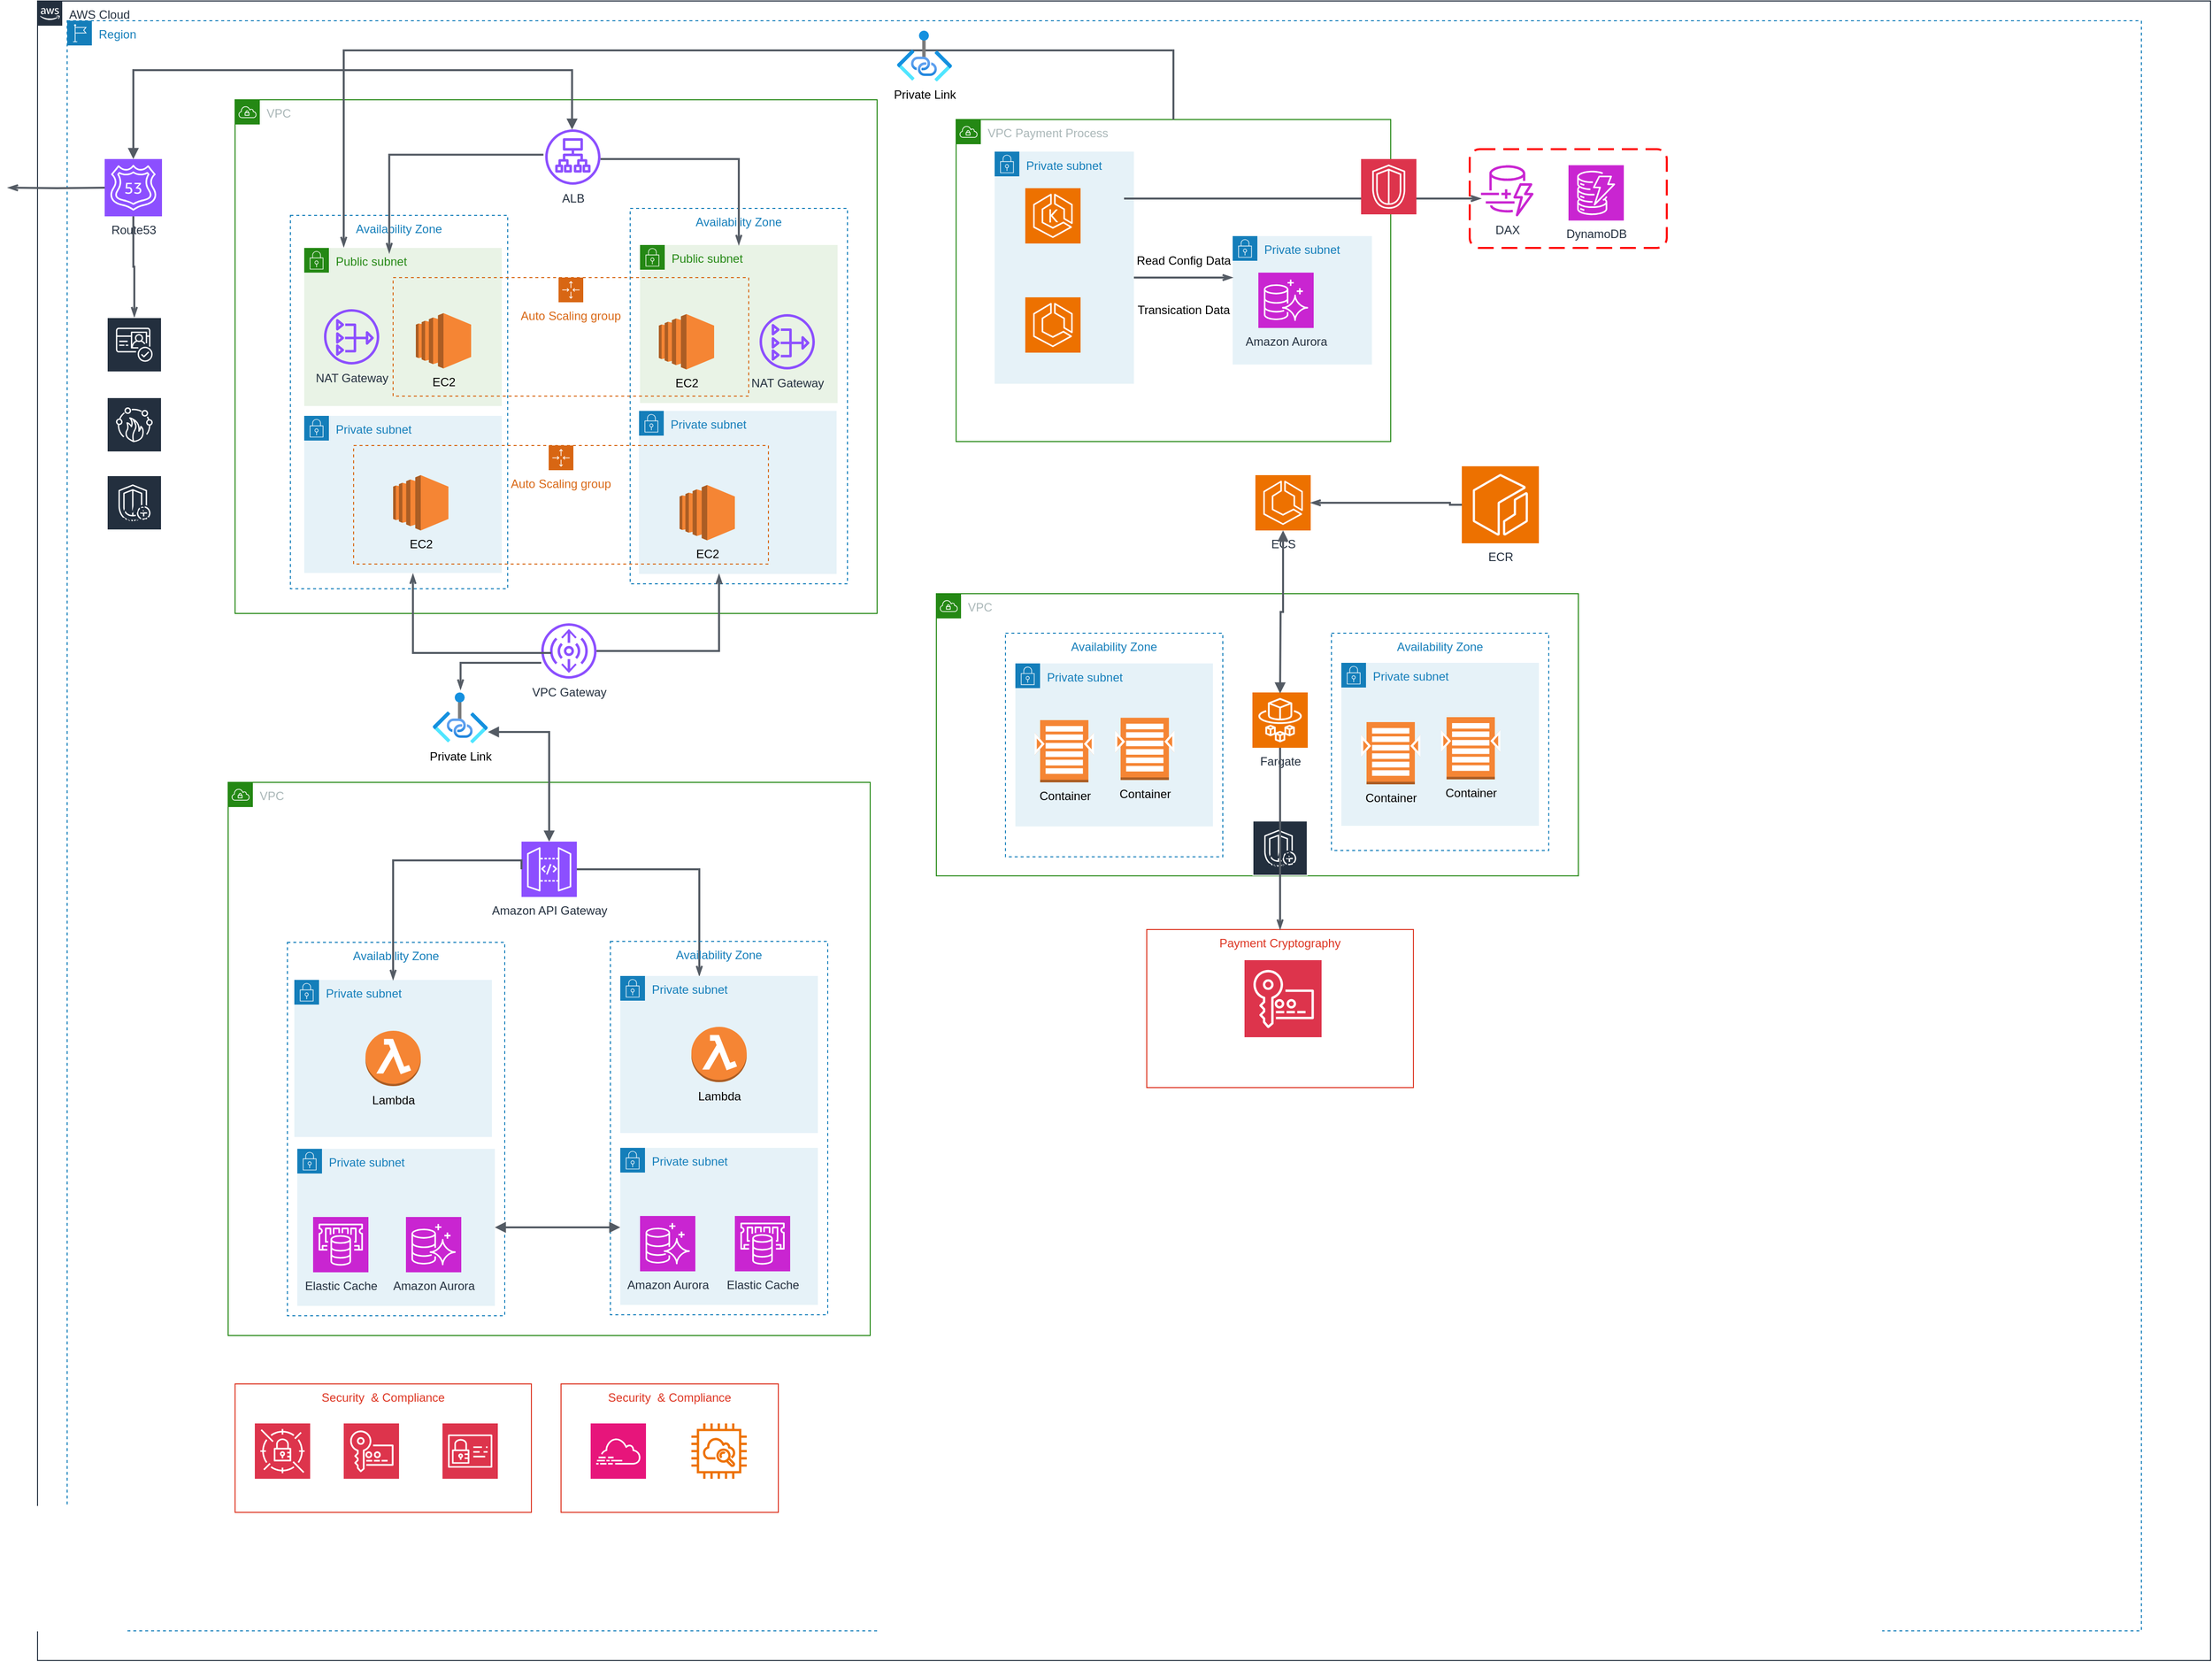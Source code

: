 <mxfile version="22.0.0" type="github">
  <diagram name="Page-1" id="GAhWBHkRMR_FWIA39p13">
    <mxGraphModel dx="2035" dy="1022" grid="1" gridSize="10" guides="1" tooltips="1" connect="1" arrows="1" fold="1" page="1" pageScale="1" pageWidth="827" pageHeight="1169" math="0" shadow="0">
      <root>
        <mxCell id="0" />
        <mxCell id="1" parent="0" />
        <mxCell id="1mSQy6n3hkQPdd9i9arQ-1" value="AWS Cloud" style="points=[[0,0],[0.25,0],[0.5,0],[0.75,0],[1,0],[1,0.25],[1,0.5],[1,0.75],[1,1],[0.75,1],[0.5,1],[0.25,1],[0,1],[0,0.75],[0,0.5],[0,0.25]];outlineConnect=0;gradientColor=none;html=1;whiteSpace=wrap;fontSize=12;fontStyle=0;container=1;pointerEvents=0;collapsible=0;recursiveResize=0;shape=mxgraph.aws4.group;grIcon=mxgraph.aws4.group_aws_cloud_alt;strokeColor=#232F3E;fillColor=none;verticalAlign=top;align=left;spacingLeft=30;fontColor=#232F3E;dashed=0;" vertex="1" parent="1">
          <mxGeometry x="40" width="2200" height="1680" as="geometry" />
        </mxCell>
        <mxCell id="1mSQy6n3hkQPdd9i9arQ-2" value="Region" style="points=[[0,0],[0.25,0],[0.5,0],[0.75,0],[1,0],[1,0.25],[1,0.5],[1,0.75],[1,1],[0.75,1],[0.5,1],[0.25,1],[0,1],[0,0.75],[0,0.5],[0,0.25]];outlineConnect=0;gradientColor=none;html=1;whiteSpace=wrap;fontSize=12;fontStyle=0;container=1;pointerEvents=0;collapsible=0;recursiveResize=0;shape=mxgraph.aws4.group;grIcon=mxgraph.aws4.group_region;strokeColor=#147EBA;fillColor=none;verticalAlign=top;align=left;spacingLeft=30;fontColor=#147EBA;dashed=1;" vertex="1" parent="1">
          <mxGeometry x="70" y="20" width="2100" height="1630" as="geometry" />
        </mxCell>
        <mxCell id="1mSQy6n3hkQPdd9i9arQ-47" value="Security&amp;nbsp; &amp;amp; Compliance" style="fillColor=none;strokeColor=#DD3522;verticalAlign=top;fontStyle=0;fontColor=#DD3522;whiteSpace=wrap;html=1;" vertex="1" parent="1mSQy6n3hkQPdd9i9arQ-2">
          <mxGeometry x="170" y="1380" width="300" height="130" as="geometry" />
        </mxCell>
        <mxCell id="1mSQy6n3hkQPdd9i9arQ-58" value="AWS Shield" style="sketch=0;outlineConnect=0;fontColor=#232F3E;gradientColor=none;strokeColor=#ffffff;fillColor=#232F3E;dashed=0;verticalLabelPosition=middle;verticalAlign=bottom;align=center;html=1;whiteSpace=wrap;fontSize=10;fontStyle=1;spacing=3;shape=mxgraph.aws4.productIcon;prIcon=mxgraph.aws4.shield;" vertex="1" parent="1mSQy6n3hkQPdd9i9arQ-2">
          <mxGeometry x="40" y="460" width="56" height="56" as="geometry" />
        </mxCell>
        <mxCell id="1mSQy6n3hkQPdd9i9arQ-59" value="" style="sketch=0;outlineConnect=0;fontColor=#232F3E;gradientColor=none;strokeColor=#ffffff;fillColor=#232F3E;dashed=0;verticalLabelPosition=middle;verticalAlign=bottom;align=center;html=1;whiteSpace=wrap;fontSize=10;fontStyle=1;spacing=3;shape=mxgraph.aws4.productIcon;prIcon=mxgraph.aws4.firewall_manager;" vertex="1" parent="1mSQy6n3hkQPdd9i9arQ-2">
          <mxGeometry x="40" y="381" width="56" height="56" as="geometry" />
        </mxCell>
        <mxCell id="1mSQy6n3hkQPdd9i9arQ-60" value="" style="sketch=0;outlineConnect=0;fontColor=#232F3E;gradientColor=none;strokeColor=#ffffff;fillColor=#232F3E;dashed=0;verticalLabelPosition=middle;verticalAlign=bottom;align=center;html=1;whiteSpace=wrap;fontSize=10;fontStyle=1;spacing=3;shape=mxgraph.aws4.productIcon;prIcon=mxgraph.aws4.cognito;" vertex="1" parent="1mSQy6n3hkQPdd9i9arQ-2">
          <mxGeometry x="40" y="300" width="56" height="50" as="geometry" />
        </mxCell>
        <mxCell id="1mSQy6n3hkQPdd9i9arQ-62" value="Route53&lt;br&gt;" style="sketch=0;points=[[0,0,0],[0.25,0,0],[0.5,0,0],[0.75,0,0],[1,0,0],[0,1,0],[0.25,1,0],[0.5,1,0],[0.75,1,0],[1,1,0],[0,0.25,0],[0,0.5,0],[0,0.75,0],[1,0.25,0],[1,0.5,0],[1,0.75,0]];outlineConnect=0;fontColor=#232F3E;fillColor=#8C4FFF;strokeColor=#ffffff;dashed=0;verticalLabelPosition=bottom;verticalAlign=top;align=center;html=1;fontSize=12;fontStyle=0;aspect=fixed;shape=mxgraph.aws4.resourceIcon;resIcon=mxgraph.aws4.route_53;" vertex="1" parent="1mSQy6n3hkQPdd9i9arQ-2">
          <mxGeometry x="38" y="140" width="58" height="58" as="geometry" />
        </mxCell>
        <mxCell id="1mSQy6n3hkQPdd9i9arQ-64" value="" style="edgeStyle=orthogonalEdgeStyle;html=1;endArrow=none;elbow=vertical;startArrow=openThin;startFill=0;strokeColor=#545B64;rounded=0;strokeWidth=2;" edge="1" parent="1mSQy6n3hkQPdd9i9arQ-2" source="1mSQy6n3hkQPdd9i9arQ-60" target="1mSQy6n3hkQPdd9i9arQ-62">
          <mxGeometry width="100" relative="1" as="geometry">
            <mxPoint x="17" y="250" as="sourcePoint" />
            <mxPoint x="117" y="250" as="targetPoint" />
          </mxGeometry>
        </mxCell>
        <mxCell id="1mSQy6n3hkQPdd9i9arQ-66" value="VPC Gateway" style="sketch=0;outlineConnect=0;fontColor=#232F3E;gradientColor=none;fillColor=#8C4FFF;strokeColor=none;dashed=0;verticalLabelPosition=bottom;verticalAlign=top;align=center;html=1;fontSize=12;fontStyle=0;aspect=fixed;pointerEvents=1;shape=mxgraph.aws4.vpc_carrier_gateway;" vertex="1" parent="1mSQy6n3hkQPdd9i9arQ-2">
          <mxGeometry x="480" y="610" width="56" height="56" as="geometry" />
        </mxCell>
        <mxCell id="1mSQy6n3hkQPdd9i9arQ-29" value="VPC" style="points=[[0,0],[0.25,0],[0.5,0],[0.75,0],[1,0],[1,0.25],[1,0.5],[1,0.75],[1,1],[0.75,1],[0.5,1],[0.25,1],[0,1],[0,0.75],[0,0.5],[0,0.25]];outlineConnect=0;gradientColor=none;html=1;whiteSpace=wrap;fontSize=12;fontStyle=0;container=1;pointerEvents=0;collapsible=0;recursiveResize=0;shape=mxgraph.aws4.group;grIcon=mxgraph.aws4.group_vpc;strokeColor=#248814;fillColor=none;verticalAlign=top;align=left;spacingLeft=30;fontColor=#AAB7B8;dashed=0;" vertex="1" parent="1mSQy6n3hkQPdd9i9arQ-2">
          <mxGeometry x="163" y="771" width="650" height="560" as="geometry" />
        </mxCell>
        <mxCell id="1mSQy6n3hkQPdd9i9arQ-30" value="Availability Zone" style="fillColor=none;strokeColor=#147EBA;dashed=1;verticalAlign=top;fontStyle=0;fontColor=#147EBA;whiteSpace=wrap;html=1;" vertex="1" parent="1mSQy6n3hkQPdd9i9arQ-29">
          <mxGeometry x="60" y="162" width="220" height="378" as="geometry" />
        </mxCell>
        <mxCell id="1mSQy6n3hkQPdd9i9arQ-33" value="Private subnet" style="points=[[0,0],[0.25,0],[0.5,0],[0.75,0],[1,0],[1,0.25],[1,0.5],[1,0.75],[1,1],[0.75,1],[0.5,1],[0.25,1],[0,1],[0,0.75],[0,0.5],[0,0.25]];outlineConnect=0;gradientColor=none;html=1;whiteSpace=wrap;fontSize=12;fontStyle=0;container=1;pointerEvents=0;collapsible=0;recursiveResize=0;shape=mxgraph.aws4.group;grIcon=mxgraph.aws4.group_security_group;grStroke=0;strokeColor=#147EBA;fillColor=#E6F2F8;verticalAlign=top;align=left;spacingLeft=30;fontColor=#147EBA;dashed=0;" vertex="1" parent="1mSQy6n3hkQPdd9i9arQ-29">
          <mxGeometry x="70" y="371" width="200" height="159" as="geometry" />
        </mxCell>
        <mxCell id="1mSQy6n3hkQPdd9i9arQ-45" value="Amazon Aurora" style="sketch=0;points=[[0,0,0],[0.25,0,0],[0.5,0,0],[0.75,0,0],[1,0,0],[0,1,0],[0.25,1,0],[0.5,1,0],[0.75,1,0],[1,1,0],[0,0.25,0],[0,0.5,0],[0,0.75,0],[1,0.25,0],[1,0.5,0],[1,0.75,0]];outlineConnect=0;fontColor=#232F3E;fillColor=#C925D1;strokeColor=#ffffff;dashed=0;verticalLabelPosition=bottom;verticalAlign=top;align=center;html=1;fontSize=12;fontStyle=0;aspect=fixed;shape=mxgraph.aws4.resourceIcon;resIcon=mxgraph.aws4.aurora;" vertex="1" parent="1mSQy6n3hkQPdd9i9arQ-33">
          <mxGeometry x="110" y="69" width="56" height="56" as="geometry" />
        </mxCell>
        <mxCell id="1mSQy6n3hkQPdd9i9arQ-43" value="Elastic Cache" style="sketch=0;points=[[0,0,0],[0.25,0,0],[0.5,0,0],[0.75,0,0],[1,0,0],[0,1,0],[0.25,1,0],[0.5,1,0],[0.75,1,0],[1,1,0],[0,0.25,0],[0,0.5,0],[0,0.75,0],[1,0.25,0],[1,0.5,0],[1,0.75,0]];outlineConnect=0;fontColor=#232F3E;fillColor=#C925D1;strokeColor=#ffffff;dashed=0;verticalLabelPosition=bottom;verticalAlign=top;align=center;html=1;fontSize=12;fontStyle=0;aspect=fixed;shape=mxgraph.aws4.resourceIcon;resIcon=mxgraph.aws4.elasticache;" vertex="1" parent="1mSQy6n3hkQPdd9i9arQ-33">
          <mxGeometry x="16" y="69" width="56" height="56" as="geometry" />
        </mxCell>
        <mxCell id="1mSQy6n3hkQPdd9i9arQ-40" value="Amazon API Gateway" style="sketch=0;points=[[0,0,0],[0.25,0,0],[0.5,0,0],[0.75,0,0],[1,0,0],[0,1,0],[0.25,1,0],[0.5,1,0],[0.75,1,0],[1,1,0],[0,0.25,0],[0,0.5,0],[0,0.75,0],[1,0.25,0],[1,0.5,0],[1,0.75,0]];outlineConnect=0;fontColor=#232F3E;fillColor=#8C4FFF;strokeColor=#ffffff;dashed=0;verticalLabelPosition=bottom;verticalAlign=top;align=center;html=1;fontSize=12;fontStyle=0;aspect=fixed;shape=mxgraph.aws4.resourceIcon;resIcon=mxgraph.aws4.api_gateway;" vertex="1" parent="1mSQy6n3hkQPdd9i9arQ-29">
          <mxGeometry x="297" y="60" width="56" height="56" as="geometry" />
        </mxCell>
        <mxCell id="1mSQy6n3hkQPdd9i9arQ-73" value="" style="edgeStyle=orthogonalEdgeStyle;html=1;endArrow=none;elbow=vertical;startArrow=openThin;startFill=0;strokeColor=#545B64;rounded=0;strokeWidth=2;" edge="1" parent="1mSQy6n3hkQPdd9i9arQ-29" source="1mSQy6n3hkQPdd9i9arQ-39">
          <mxGeometry width="100" relative="1" as="geometry">
            <mxPoint x="477" y="10" as="sourcePoint" />
            <mxPoint x="353" y="88" as="targetPoint" />
            <Array as="points">
              <mxPoint x="477" y="88" />
            </Array>
          </mxGeometry>
        </mxCell>
        <mxCell id="1mSQy6n3hkQPdd9i9arQ-70" value="Private Link" style="image;aspect=fixed;html=1;points=[];align=center;fontSize=12;image=img/lib/azure2/networking/Private_Link.svg;" vertex="1" parent="1mSQy6n3hkQPdd9i9arQ-2">
          <mxGeometry x="370" y="680" width="56" height="51.33" as="geometry" />
        </mxCell>
        <mxCell id="1mSQy6n3hkQPdd9i9arQ-72" value="" style="edgeStyle=orthogonalEdgeStyle;html=1;endArrow=block;elbow=vertical;startArrow=block;startFill=1;endFill=1;strokeColor=#545B64;rounded=0;strokeWidth=2;entryX=0.5;entryY=0;entryDx=0;entryDy=0;entryPerimeter=0;" edge="1" parent="1mSQy6n3hkQPdd9i9arQ-2" source="1mSQy6n3hkQPdd9i9arQ-70" target="1mSQy6n3hkQPdd9i9arQ-40">
          <mxGeometry width="100" relative="1" as="geometry">
            <mxPoint x="470" y="800" as="sourcePoint" />
            <mxPoint x="570" y="800" as="targetPoint" />
            <Array as="points">
              <mxPoint x="488" y="720" />
            </Array>
          </mxGeometry>
        </mxCell>
        <mxCell id="1mSQy6n3hkQPdd9i9arQ-77" value="VPC Payment Process" style="points=[[0,0],[0.25,0],[0.5,0],[0.75,0],[1,0],[1,0.25],[1,0.5],[1,0.75],[1,1],[0.75,1],[0.5,1],[0.25,1],[0,1],[0,0.75],[0,0.5],[0,0.25]];outlineConnect=0;gradientColor=none;html=1;whiteSpace=wrap;fontSize=12;fontStyle=0;container=1;pointerEvents=0;collapsible=0;recursiveResize=0;shape=mxgraph.aws4.group;grIcon=mxgraph.aws4.group_vpc;strokeColor=#248814;fillColor=none;verticalAlign=top;align=left;spacingLeft=30;fontColor=#AAB7B8;dashed=0;" vertex="1" parent="1mSQy6n3hkQPdd9i9arQ-2">
          <mxGeometry x="900" y="100" width="440" height="326" as="geometry" />
        </mxCell>
        <mxCell id="1mSQy6n3hkQPdd9i9arQ-78" value="Private subnet" style="points=[[0,0],[0.25,0],[0.5,0],[0.75,0],[1,0],[1,0.25],[1,0.5],[1,0.75],[1,1],[0.75,1],[0.5,1],[0.25,1],[0,1],[0,0.75],[0,0.5],[0,0.25]];outlineConnect=0;gradientColor=none;html=1;whiteSpace=wrap;fontSize=12;fontStyle=0;container=1;pointerEvents=0;collapsible=0;recursiveResize=0;shape=mxgraph.aws4.group;grIcon=mxgraph.aws4.group_security_group;grStroke=0;strokeColor=#147EBA;fillColor=#E6F2F8;verticalAlign=top;align=left;spacingLeft=30;fontColor=#147EBA;dashed=0;" vertex="1" parent="1mSQy6n3hkQPdd9i9arQ-77">
          <mxGeometry x="39" y="32.5" width="141" height="235" as="geometry" />
        </mxCell>
        <mxCell id="1mSQy6n3hkQPdd9i9arQ-79" value="" style="sketch=0;points=[[0,0,0],[0.25,0,0],[0.5,0,0],[0.75,0,0],[1,0,0],[0,1,0],[0.25,1,0],[0.5,1,0],[0.75,1,0],[1,1,0],[0,0.25,0],[0,0.5,0],[0,0.75,0],[1,0.25,0],[1,0.5,0],[1,0.75,0]];outlineConnect=0;fontColor=#232F3E;fillColor=#ED7100;strokeColor=#ffffff;dashed=0;verticalLabelPosition=bottom;verticalAlign=top;align=center;html=1;fontSize=12;fontStyle=0;aspect=fixed;shape=mxgraph.aws4.resourceIcon;resIcon=mxgraph.aws4.eks;" vertex="1" parent="1mSQy6n3hkQPdd9i9arQ-78">
          <mxGeometry x="31" y="37" width="56" height="56" as="geometry" />
        </mxCell>
        <mxCell id="1mSQy6n3hkQPdd9i9arQ-80" value="" style="sketch=0;points=[[0,0,0],[0.25,0,0],[0.5,0,0],[0.75,0,0],[1,0,0],[0,1,0],[0.25,1,0],[0.5,1,0],[0.75,1,0],[1,1,0],[0,0.25,0],[0,0.5,0],[0,0.75,0],[1,0.25,0],[1,0.5,0],[1,0.75,0]];outlineConnect=0;fontColor=#232F3E;fillColor=#ED7100;strokeColor=#ffffff;dashed=0;verticalLabelPosition=bottom;verticalAlign=top;align=center;html=1;fontSize=12;fontStyle=0;aspect=fixed;shape=mxgraph.aws4.resourceIcon;resIcon=mxgraph.aws4.ecs;" vertex="1" parent="1mSQy6n3hkQPdd9i9arQ-78">
          <mxGeometry x="31" y="147.5" width="56" height="56" as="geometry" />
        </mxCell>
        <mxCell id="1mSQy6n3hkQPdd9i9arQ-81" value="Private subnet" style="points=[[0,0],[0.25,0],[0.5,0],[0.75,0],[1,0],[1,0.25],[1,0.5],[1,0.75],[1,1],[0.75,1],[0.5,1],[0.25,1],[0,1],[0,0.75],[0,0.5],[0,0.25]];outlineConnect=0;gradientColor=none;html=1;whiteSpace=wrap;fontSize=12;fontStyle=0;container=1;pointerEvents=0;collapsible=0;recursiveResize=0;shape=mxgraph.aws4.group;grIcon=mxgraph.aws4.group_security_group;grStroke=0;strokeColor=#147EBA;fillColor=#E6F2F8;verticalAlign=top;align=left;spacingLeft=30;fontColor=#147EBA;dashed=0;" vertex="1" parent="1mSQy6n3hkQPdd9i9arQ-77">
          <mxGeometry x="280" y="118" width="141" height="130" as="geometry" />
        </mxCell>
        <mxCell id="1mSQy6n3hkQPdd9i9arQ-84" value="Amazon Aurora" style="sketch=0;points=[[0,0,0],[0.25,0,0],[0.5,0,0],[0.75,0,0],[1,0,0],[0,1,0],[0.25,1,0],[0.5,1,0],[0.75,1,0],[1,1,0],[0,0.25,0],[0,0.5,0],[0,0.75,0],[1,0.25,0],[1,0.5,0],[1,0.75,0]];outlineConnect=0;fontColor=#232F3E;fillColor=#C925D1;strokeColor=#ffffff;dashed=0;verticalLabelPosition=bottom;verticalAlign=top;align=center;html=1;fontSize=12;fontStyle=0;aspect=fixed;shape=mxgraph.aws4.resourceIcon;resIcon=mxgraph.aws4.aurora;" vertex="1" parent="1mSQy6n3hkQPdd9i9arQ-81">
          <mxGeometry x="26" y="37" width="56" height="56" as="geometry" />
        </mxCell>
        <mxCell id="1mSQy6n3hkQPdd9i9arQ-93" value="Read Config Data" style="text;html=1;align=center;verticalAlign=middle;resizable=0;points=[];autosize=1;strokeColor=none;fillColor=none;" vertex="1" parent="1mSQy6n3hkQPdd9i9arQ-77">
          <mxGeometry x="170" y="128" width="120" height="30" as="geometry" />
        </mxCell>
        <mxCell id="1mSQy6n3hkQPdd9i9arQ-87" value="" style="rounded=1;arcSize=10;dashed=1;strokeColor=#ff0000;fillColor=none;gradientColor=none;dashPattern=8 4;strokeWidth=2;" vertex="1" parent="1mSQy6n3hkQPdd9i9arQ-2">
          <mxGeometry x="1420" y="130" width="199.5" height="100" as="geometry" />
        </mxCell>
        <mxCell id="1mSQy6n3hkQPdd9i9arQ-88" value="DynamoDB" style="sketch=0;points=[[0,0,0],[0.25,0,0],[0.5,0,0],[0.75,0,0],[1,0,0],[0,1,0],[0.25,1,0],[0.5,1,0],[0.75,1,0],[1,1,0],[0,0.25,0],[0,0.5,0],[0,0.75,0],[1,0.25,0],[1,0.5,0],[1,0.75,0]];outlineConnect=0;fontColor=#232F3E;fillColor=#C925D1;strokeColor=#ffffff;dashed=0;verticalLabelPosition=bottom;verticalAlign=top;align=center;html=1;fontSize=12;fontStyle=0;aspect=fixed;shape=mxgraph.aws4.resourceIcon;resIcon=mxgraph.aws4.dynamodb;" vertex="1" parent="1mSQy6n3hkQPdd9i9arQ-2">
          <mxGeometry x="1520" y="146.31" width="56" height="56" as="geometry" />
        </mxCell>
        <mxCell id="1mSQy6n3hkQPdd9i9arQ-89" value="DAX" style="sketch=0;outlineConnect=0;fontColor=#232F3E;gradientColor=none;fillColor=#C925D1;strokeColor=none;dashed=0;verticalLabelPosition=bottom;verticalAlign=top;align=center;html=1;fontSize=12;fontStyle=0;aspect=fixed;pointerEvents=1;shape=mxgraph.aws4.dynamodb_dax;" vertex="1" parent="1mSQy6n3hkQPdd9i9arQ-2">
          <mxGeometry x="1430" y="146.31" width="56" height="51.69" as="geometry" />
        </mxCell>
        <mxCell id="1mSQy6n3hkQPdd9i9arQ-91" value="" style="edgeStyle=orthogonalEdgeStyle;html=1;endArrow=none;elbow=vertical;startArrow=openThin;startFill=0;strokeColor=#545B64;rounded=0;strokeWidth=2;" edge="1" parent="1mSQy6n3hkQPdd9i9arQ-2" source="1mSQy6n3hkQPdd9i9arQ-89">
          <mxGeometry width="100" relative="1" as="geometry">
            <mxPoint x="1140" y="530" as="sourcePoint" />
            <mxPoint x="1070" y="180" as="targetPoint" />
            <Array as="points">
              <mxPoint x="1080" y="180" />
            </Array>
          </mxGeometry>
        </mxCell>
        <mxCell id="1mSQy6n3hkQPdd9i9arQ-86" value="" style="sketch=0;points=[[0,0,0],[0.25,0,0],[0.5,0,0],[0.75,0,0],[1,0,0],[0,1,0],[0.25,1,0],[0.5,1,0],[0.75,1,0],[1,1,0],[0,0.25,0],[0,0.5,0],[0,0.75,0],[1,0.25,0],[1,0.5,0],[1,0.75,0]];outlineConnect=0;fontColor=#232F3E;fillColor=#DD344C;strokeColor=#ffffff;dashed=0;verticalLabelPosition=bottom;verticalAlign=top;align=center;html=1;fontSize=12;fontStyle=0;aspect=fixed;shape=mxgraph.aws4.resourceIcon;resIcon=mxgraph.aws4.security_identity_and_compliance;" vertex="1" parent="1mSQy6n3hkQPdd9i9arQ-2">
          <mxGeometry x="1310" y="140" width="56" height="56" as="geometry" />
        </mxCell>
        <mxCell id="1mSQy6n3hkQPdd9i9arQ-96" value="Payment Cryptography" style="fillColor=none;strokeColor=#DD3522;verticalAlign=top;fontStyle=0;fontColor=#DD3522;whiteSpace=wrap;html=1;" vertex="1" parent="1mSQy6n3hkQPdd9i9arQ-2">
          <mxGeometry x="1093" y="920" width="270" height="160" as="geometry" />
        </mxCell>
        <mxCell id="1mSQy6n3hkQPdd9i9arQ-97" value="" style="sketch=0;points=[[0,0,0],[0.25,0,0],[0.5,0,0],[0.75,0,0],[1,0,0],[0,1,0],[0.25,1,0],[0.5,1,0],[0.75,1,0],[1,1,0],[0,0.25,0],[0,0.5,0],[0,0.75,0],[1,0.25,0],[1,0.5,0],[1,0.75,0]];outlineConnect=0;fontColor=#232F3E;fillColor=#DD344C;strokeColor=#ffffff;dashed=0;verticalLabelPosition=bottom;verticalAlign=top;align=center;html=1;fontSize=12;fontStyle=0;aspect=fixed;shape=mxgraph.aws4.resourceIcon;resIcon=mxgraph.aws4.key_management_service;" vertex="1" parent="1mSQy6n3hkQPdd9i9arQ-2">
          <mxGeometry x="1192" y="951" width="78" height="78" as="geometry" />
        </mxCell>
        <mxCell id="1mSQy6n3hkQPdd9i9arQ-100" value="VPC" style="points=[[0,0],[0.25,0],[0.5,0],[0.75,0],[1,0],[1,0.25],[1,0.5],[1,0.75],[1,1],[0.75,1],[0.5,1],[0.25,1],[0,1],[0,0.75],[0,0.5],[0,0.25]];outlineConnect=0;gradientColor=none;html=1;whiteSpace=wrap;fontSize=12;fontStyle=0;container=1;pointerEvents=0;collapsible=0;recursiveResize=0;shape=mxgraph.aws4.group;grIcon=mxgraph.aws4.group_vpc;strokeColor=#248814;fillColor=none;verticalAlign=top;align=left;spacingLeft=30;fontColor=#AAB7B8;dashed=0;" vertex="1" parent="1mSQy6n3hkQPdd9i9arQ-2">
          <mxGeometry x="880" y="580" width="650" height="285.66" as="geometry" />
        </mxCell>
        <mxCell id="1mSQy6n3hkQPdd9i9arQ-105" value="Availability Zone" style="fillColor=none;strokeColor=#147EBA;dashed=1;verticalAlign=top;fontStyle=0;fontColor=#147EBA;whiteSpace=wrap;html=1;" vertex="1" parent="1mSQy6n3hkQPdd9i9arQ-100">
          <mxGeometry x="400" y="40" width="220" height="220" as="geometry" />
        </mxCell>
        <mxCell id="1mSQy6n3hkQPdd9i9arQ-106" value="Private subnet" style="points=[[0,0],[0.25,0],[0.5,0],[0.75,0],[1,0],[1,0.25],[1,0.5],[1,0.75],[1,1],[0.75,1],[0.5,1],[0.25,1],[0,1],[0,0.75],[0,0.5],[0,0.25]];outlineConnect=0;gradientColor=none;html=1;whiteSpace=wrap;fontSize=12;fontStyle=0;container=1;pointerEvents=0;collapsible=0;recursiveResize=0;shape=mxgraph.aws4.group;grIcon=mxgraph.aws4.group_security_group;grStroke=0;strokeColor=#147EBA;fillColor=#E6F2F8;verticalAlign=top;align=left;spacingLeft=30;fontColor=#147EBA;dashed=0;" vertex="1" parent="1mSQy6n3hkQPdd9i9arQ-100">
          <mxGeometry x="410" y="70" width="200" height="165" as="geometry" />
        </mxCell>
        <mxCell id="1mSQy6n3hkQPdd9i9arQ-107" value="Container" style="outlineConnect=0;dashed=0;verticalLabelPosition=bottom;verticalAlign=top;align=center;html=1;shape=mxgraph.aws3.search_documents;fillColor=#F58534;gradientColor=none;" vertex="1" parent="1mSQy6n3hkQPdd9i9arQ-106">
          <mxGeometry x="101" y="55" width="60" height="63" as="geometry" />
        </mxCell>
        <mxCell id="1mSQy6n3hkQPdd9i9arQ-108" value="Container" style="outlineConnect=0;dashed=0;verticalLabelPosition=bottom;verticalAlign=top;align=center;html=1;shape=mxgraph.aws3.search_documents;fillColor=#F58534;gradientColor=none;" vertex="1" parent="1mSQy6n3hkQPdd9i9arQ-100">
          <mxGeometry x="430" y="130" width="60" height="63" as="geometry" />
        </mxCell>
        <mxCell id="1mSQy6n3hkQPdd9i9arQ-109" value="Fargate" style="sketch=0;points=[[0,0,0],[0.25,0,0],[0.5,0,0],[0.75,0,0],[1,0,0],[0,1,0],[0.25,1,0],[0.5,1,0],[0.75,1,0],[1,1,0],[0,0.25,0],[0,0.5,0],[0,0.75,0],[1,0.25,0],[1,0.5,0],[1,0.75,0]];outlineConnect=0;fontColor=#232F3E;fillColor=#ED7100;strokeColor=#ffffff;dashed=0;verticalLabelPosition=bottom;verticalAlign=top;align=center;html=1;fontSize=12;fontStyle=0;aspect=fixed;shape=mxgraph.aws4.resourceIcon;resIcon=mxgraph.aws4.fargate;" vertex="1" parent="1mSQy6n3hkQPdd9i9arQ-100">
          <mxGeometry x="320" y="100" width="56" height="56" as="geometry" />
        </mxCell>
        <mxCell id="1mSQy6n3hkQPdd9i9arQ-101" value="Availability Zone" style="fillColor=none;strokeColor=#147EBA;dashed=1;verticalAlign=top;fontStyle=0;fontColor=#147EBA;whiteSpace=wrap;html=1;" vertex="1" parent="1mSQy6n3hkQPdd9i9arQ-100">
          <mxGeometry x="70" y="40" width="220" height="226.34" as="geometry" />
        </mxCell>
        <mxCell id="1mSQy6n3hkQPdd9i9arQ-102" value="Private subnet" style="points=[[0,0],[0.25,0],[0.5,0],[0.75,0],[1,0],[1,0.25],[1,0.5],[1,0.75],[1,1],[0.75,1],[0.5,1],[0.25,1],[0,1],[0,0.75],[0,0.5],[0,0.25]];outlineConnect=0;gradientColor=none;html=1;whiteSpace=wrap;fontSize=12;fontStyle=0;container=1;pointerEvents=0;collapsible=0;recursiveResize=0;shape=mxgraph.aws4.group;grIcon=mxgraph.aws4.group_security_group;grStroke=0;strokeColor=#147EBA;fillColor=#E6F2F8;verticalAlign=top;align=left;spacingLeft=30;fontColor=#147EBA;dashed=0;" vertex="1" parent="1mSQy6n3hkQPdd9i9arQ-100">
          <mxGeometry x="80" y="70.67" width="200" height="165" as="geometry" />
        </mxCell>
        <mxCell id="1mSQy6n3hkQPdd9i9arQ-104" value="Container" style="outlineConnect=0;dashed=0;verticalLabelPosition=bottom;verticalAlign=top;align=center;html=1;shape=mxgraph.aws3.search_documents;fillColor=#F58534;gradientColor=none;" vertex="1" parent="1mSQy6n3hkQPdd9i9arQ-102">
          <mxGeometry x="101" y="55" width="60" height="63" as="geometry" />
        </mxCell>
        <mxCell id="1mSQy6n3hkQPdd9i9arQ-103" value="Container" style="outlineConnect=0;dashed=0;verticalLabelPosition=bottom;verticalAlign=top;align=center;html=1;shape=mxgraph.aws3.search_documents;fillColor=#F58534;gradientColor=none;" vertex="1" parent="1mSQy6n3hkQPdd9i9arQ-102">
          <mxGeometry x="19.5" y="57.33" width="60" height="63" as="geometry" />
        </mxCell>
        <mxCell id="1mSQy6n3hkQPdd9i9arQ-113" value="AWS Shield" style="sketch=0;outlineConnect=0;fontColor=#232F3E;gradientColor=none;strokeColor=#ffffff;fillColor=#232F3E;dashed=0;verticalLabelPosition=middle;verticalAlign=bottom;align=center;html=1;whiteSpace=wrap;fontSize=10;fontStyle=1;spacing=3;shape=mxgraph.aws4.productIcon;prIcon=mxgraph.aws4.shield;" vertex="1" parent="1mSQy6n3hkQPdd9i9arQ-100">
          <mxGeometry x="320" y="229.66" width="56" height="56" as="geometry" />
        </mxCell>
        <mxCell id="1mSQy6n3hkQPdd9i9arQ-111" value="" style="edgeStyle=orthogonalEdgeStyle;html=1;endArrow=none;elbow=vertical;startArrow=openThin;startFill=0;strokeColor=#545B64;rounded=0;strokeWidth=2;exitX=0.5;exitY=0;exitDx=0;exitDy=0;" edge="1" parent="1mSQy6n3hkQPdd9i9arQ-2" source="1mSQy6n3hkQPdd9i9arQ-96" target="1mSQy6n3hkQPdd9i9arQ-109">
          <mxGeometry width="100" relative="1" as="geometry">
            <mxPoint x="1232" y="990" as="sourcePoint" />
            <mxPoint x="1232" y="799.0" as="targetPoint" />
            <Array as="points">
              <mxPoint x="1228" y="910" />
            </Array>
          </mxGeometry>
        </mxCell>
        <mxCell id="1mSQy6n3hkQPdd9i9arQ-116" value="ECR" style="sketch=0;points=[[0,0,0],[0.25,0,0],[0.5,0,0],[0.75,0,0],[1,0,0],[0,1,0],[0.25,1,0],[0.5,1,0],[0.75,1,0],[1,1,0],[0,0.25,0],[0,0.5,0],[0,0.75,0],[1,0.25,0],[1,0.5,0],[1,0.75,0]];outlineConnect=0;fontColor=#232F3E;fillColor=#ED7100;strokeColor=#ffffff;dashed=0;verticalLabelPosition=bottom;verticalAlign=top;align=center;html=1;fontSize=12;fontStyle=0;aspect=fixed;shape=mxgraph.aws4.resourceIcon;resIcon=mxgraph.aws4.ecr;" vertex="1" parent="1mSQy6n3hkQPdd9i9arQ-2">
          <mxGeometry x="1412" y="451" width="78" height="78" as="geometry" />
        </mxCell>
        <mxCell id="1mSQy6n3hkQPdd9i9arQ-117" value="ECS" style="sketch=0;points=[[0,0,0],[0.25,0,0],[0.5,0,0],[0.75,0,0],[1,0,0],[0,1,0],[0.25,1,0],[0.5,1,0],[0.75,1,0],[1,1,0],[0,0.25,0],[0,0.5,0],[0,0.75,0],[1,0.25,0],[1,0.5,0],[1,0.75,0]];outlineConnect=0;fontColor=#232F3E;fillColor=#ED7100;strokeColor=#ffffff;dashed=0;verticalLabelPosition=bottom;verticalAlign=top;align=center;html=1;fontSize=12;fontStyle=0;aspect=fixed;shape=mxgraph.aws4.resourceIcon;resIcon=mxgraph.aws4.ecs;" vertex="1" parent="1mSQy6n3hkQPdd9i9arQ-2">
          <mxGeometry x="1203" y="460" width="56" height="56" as="geometry" />
        </mxCell>
        <mxCell id="1mSQy6n3hkQPdd9i9arQ-119" value="" style="edgeStyle=orthogonalEdgeStyle;html=1;endArrow=none;elbow=vertical;startArrow=openThin;startFill=0;strokeColor=#545B64;rounded=0;strokeWidth=2;exitX=1;exitY=0.5;exitDx=0;exitDy=0;exitPerimeter=0;entryX=0;entryY=0.5;entryDx=0;entryDy=0;entryPerimeter=0;" edge="1" parent="1mSQy6n3hkQPdd9i9arQ-2" source="1mSQy6n3hkQPdd9i9arQ-117" target="1mSQy6n3hkQPdd9i9arQ-116">
          <mxGeometry width="100" relative="1" as="geometry">
            <mxPoint x="1400" y="657" as="sourcePoint" />
            <mxPoint x="1400" y="473" as="targetPoint" />
            <Array as="points">
              <mxPoint x="1400" y="488" />
              <mxPoint x="1400" y="490" />
            </Array>
          </mxGeometry>
        </mxCell>
        <mxCell id="1mSQy6n3hkQPdd9i9arQ-3" value="VPC" style="points=[[0,0],[0.25,0],[0.5,0],[0.75,0],[1,0],[1,0.25],[1,0.5],[1,0.75],[1,1],[0.75,1],[0.5,1],[0.25,1],[0,1],[0,0.75],[0,0.5],[0,0.25]];outlineConnect=0;gradientColor=none;html=1;whiteSpace=wrap;fontSize=12;fontStyle=0;container=1;pointerEvents=0;collapsible=0;recursiveResize=0;shape=mxgraph.aws4.group;grIcon=mxgraph.aws4.group_vpc;strokeColor=#248814;fillColor=none;verticalAlign=top;align=left;spacingLeft=30;fontColor=#AAB7B8;dashed=0;" vertex="1" parent="1">
          <mxGeometry x="240" y="100" width="650" height="520" as="geometry" />
        </mxCell>
        <mxCell id="1mSQy6n3hkQPdd9i9arQ-5" value="Availability Zone" style="fillColor=none;strokeColor=#147EBA;dashed=1;verticalAlign=top;fontStyle=0;fontColor=#147EBA;whiteSpace=wrap;html=1;" vertex="1" parent="1mSQy6n3hkQPdd9i9arQ-3">
          <mxGeometry x="56" y="117" width="220" height="378" as="geometry" />
        </mxCell>
        <mxCell id="1mSQy6n3hkQPdd9i9arQ-6" value="Public subnet" style="points=[[0,0],[0.25,0],[0.5,0],[0.75,0],[1,0],[1,0.25],[1,0.5],[1,0.75],[1,1],[0.75,1],[0.5,1],[0.25,1],[0,1],[0,0.75],[0,0.5],[0,0.25]];outlineConnect=0;gradientColor=none;html=1;whiteSpace=wrap;fontSize=12;fontStyle=0;container=1;pointerEvents=0;collapsible=0;recursiveResize=0;shape=mxgraph.aws4.group;grIcon=mxgraph.aws4.group_security_group;grStroke=0;strokeColor=#248814;fillColor=#E9F3E6;verticalAlign=top;align=left;spacingLeft=30;fontColor=#248814;dashed=0;" vertex="1" parent="1mSQy6n3hkQPdd9i9arQ-3">
          <mxGeometry x="70" y="150" width="200" height="160" as="geometry" />
        </mxCell>
        <mxCell id="1mSQy6n3hkQPdd9i9arQ-13" value="NAT Gateway" style="sketch=0;outlineConnect=0;fontColor=#232F3E;gradientColor=none;fillColor=#8C4FFF;strokeColor=none;dashed=0;verticalLabelPosition=bottom;verticalAlign=top;align=center;html=1;fontSize=12;fontStyle=0;aspect=fixed;pointerEvents=1;shape=mxgraph.aws4.nat_gateway;" vertex="1" parent="1mSQy6n3hkQPdd9i9arQ-6">
          <mxGeometry x="20" y="62" width="56" height="56" as="geometry" />
        </mxCell>
        <mxCell id="1mSQy6n3hkQPdd9i9arQ-7" value="Private subnet" style="points=[[0,0],[0.25,0],[0.5,0],[0.75,0],[1,0],[1,0.25],[1,0.5],[1,0.75],[1,1],[0.75,1],[0.5,1],[0.25,1],[0,1],[0,0.75],[0,0.5],[0,0.25]];outlineConnect=0;gradientColor=none;html=1;whiteSpace=wrap;fontSize=12;fontStyle=0;container=1;pointerEvents=0;collapsible=0;recursiveResize=0;shape=mxgraph.aws4.group;grIcon=mxgraph.aws4.group_security_group;grStroke=0;strokeColor=#147EBA;fillColor=#E6F2F8;verticalAlign=top;align=left;spacingLeft=30;fontColor=#147EBA;dashed=0;" vertex="1" parent="1mSQy6n3hkQPdd9i9arQ-3">
          <mxGeometry x="70" y="320" width="200" height="159" as="geometry" />
        </mxCell>
        <mxCell id="1mSQy6n3hkQPdd9i9arQ-17" value="EC2" style="outlineConnect=0;dashed=0;verticalLabelPosition=bottom;verticalAlign=top;align=center;html=1;shape=mxgraph.aws3.ec2;fillColor=#F58534;gradientColor=none;" vertex="1" parent="1mSQy6n3hkQPdd9i9arQ-3">
          <mxGeometry x="160" y="380" width="56" height="56" as="geometry" />
        </mxCell>
        <mxCell id="1mSQy6n3hkQPdd9i9arQ-21" value="ALB" style="sketch=0;outlineConnect=0;fontColor=#232F3E;gradientColor=none;fillColor=#8C4FFF;strokeColor=none;dashed=0;verticalLabelPosition=bottom;verticalAlign=top;align=center;html=1;fontSize=12;fontStyle=0;aspect=fixed;pointerEvents=1;shape=mxgraph.aws4.application_load_balancer;" vertex="1" parent="1mSQy6n3hkQPdd9i9arQ-3">
          <mxGeometry x="314" y="30" width="56" height="56" as="geometry" />
        </mxCell>
        <mxCell id="1mSQy6n3hkQPdd9i9arQ-54" value="" style="edgeStyle=orthogonalEdgeStyle;html=1;endArrow=none;elbow=vertical;startArrow=openThin;startFill=0;strokeColor=#545B64;rounded=0;strokeWidth=2;entryX=-0.032;entryY=0.458;entryDx=0;entryDy=0;entryPerimeter=0;exitX=0.455;exitY=0.101;exitDx=0;exitDy=0;exitPerimeter=0;" edge="1" parent="1mSQy6n3hkQPdd9i9arQ-3" source="1mSQy6n3hkQPdd9i9arQ-5" target="1mSQy6n3hkQPdd9i9arQ-21">
          <mxGeometry width="100" relative="1" as="geometry">
            <mxPoint x="190" y="110" as="sourcePoint" />
            <mxPoint x="290" y="110" as="targetPoint" />
            <Array as="points">
              <mxPoint x="156" y="56" />
            </Array>
          </mxGeometry>
        </mxCell>
        <mxCell id="1mSQy6n3hkQPdd9i9arQ-76" value="" style="edgeStyle=orthogonalEdgeStyle;html=1;endArrow=none;elbow=vertical;startArrow=openThin;startFill=0;strokeColor=#545B64;rounded=0;strokeWidth=2;entryX=0.5;entryY=0;entryDx=0;entryDy=0;exitX=0.455;exitY=0.101;exitDx=0;exitDy=0;exitPerimeter=0;" edge="1" parent="1mSQy6n3hkQPdd9i9arQ-3" target="1mSQy6n3hkQPdd9i9arQ-77">
          <mxGeometry width="100" relative="1" as="geometry">
            <mxPoint x="110" y="149" as="sourcePoint" />
            <mxPoint x="266" y="50" as="targetPoint" />
            <Array as="points">
              <mxPoint x="110" y="-50" />
              <mxPoint x="950" y="-50" />
            </Array>
          </mxGeometry>
        </mxCell>
        <mxCell id="1mSQy6n3hkQPdd9i9arQ-8" value="Availability Zone" style="fillColor=none;strokeColor=#147EBA;dashed=1;verticalAlign=top;fontStyle=0;fontColor=#147EBA;whiteSpace=wrap;html=1;" vertex="1" parent="1">
          <mxGeometry x="640" y="210" width="220" height="380" as="geometry" />
        </mxCell>
        <mxCell id="1mSQy6n3hkQPdd9i9arQ-10" value="Public subnet" style="points=[[0,0],[0.25,0],[0.5,0],[0.75,0],[1,0],[1,0.25],[1,0.5],[1,0.75],[1,1],[0.75,1],[0.5,1],[0.25,1],[0,1],[0,0.75],[0,0.5],[0,0.25]];outlineConnect=0;gradientColor=none;html=1;whiteSpace=wrap;fontSize=12;fontStyle=0;container=1;pointerEvents=0;collapsible=0;recursiveResize=0;shape=mxgraph.aws4.group;grIcon=mxgraph.aws4.group_security_group;grStroke=0;strokeColor=#248814;fillColor=#E9F3E6;verticalAlign=top;align=left;spacingLeft=30;fontColor=#248814;dashed=0;" vertex="1" parent="1">
          <mxGeometry x="650" y="247" width="200" height="160" as="geometry" />
        </mxCell>
        <mxCell id="1mSQy6n3hkQPdd9i9arQ-15" value="EC2" style="outlineConnect=0;dashed=0;verticalLabelPosition=bottom;verticalAlign=top;align=center;html=1;shape=mxgraph.aws3.ec2;fillColor=#F58534;gradientColor=none;" vertex="1" parent="1mSQy6n3hkQPdd9i9arQ-10">
          <mxGeometry x="19" y="70" width="56" height="56" as="geometry" />
        </mxCell>
        <mxCell id="1mSQy6n3hkQPdd9i9arQ-14" value="NAT Gateway" style="sketch=0;outlineConnect=0;fontColor=#232F3E;gradientColor=none;fillColor=#8C4FFF;strokeColor=none;dashed=0;verticalLabelPosition=bottom;verticalAlign=top;align=center;html=1;fontSize=12;fontStyle=0;aspect=fixed;pointerEvents=1;shape=mxgraph.aws4.nat_gateway;" vertex="1" parent="1mSQy6n3hkQPdd9i9arQ-10">
          <mxGeometry x="121" y="70" width="56" height="56" as="geometry" />
        </mxCell>
        <mxCell id="1mSQy6n3hkQPdd9i9arQ-12" value="Private subnet" style="points=[[0,0],[0.25,0],[0.5,0],[0.75,0],[1,0],[1,0.25],[1,0.5],[1,0.75],[1,1],[0.75,1],[0.5,1],[0.25,1],[0,1],[0,0.75],[0,0.5],[0,0.25]];outlineConnect=0;gradientColor=none;html=1;whiteSpace=wrap;fontSize=12;fontStyle=0;container=1;pointerEvents=0;collapsible=0;recursiveResize=0;shape=mxgraph.aws4.group;grIcon=mxgraph.aws4.group_security_group;grStroke=0;strokeColor=#147EBA;fillColor=#E6F2F8;verticalAlign=top;align=left;spacingLeft=30;fontColor=#147EBA;dashed=0;" vertex="1" parent="1">
          <mxGeometry x="649" y="415" width="200" height="165" as="geometry" />
        </mxCell>
        <mxCell id="1mSQy6n3hkQPdd9i9arQ-16" value="EC2" style="outlineConnect=0;dashed=0;verticalLabelPosition=bottom;verticalAlign=top;align=center;html=1;shape=mxgraph.aws3.ec2;fillColor=#F58534;gradientColor=none;" vertex="1" parent="1">
          <mxGeometry x="423" y="316" width="56" height="56" as="geometry" />
        </mxCell>
        <mxCell id="1mSQy6n3hkQPdd9i9arQ-18" value="EC2" style="outlineConnect=0;dashed=0;verticalLabelPosition=bottom;verticalAlign=top;align=center;html=1;shape=mxgraph.aws3.ec2;fillColor=#F58534;gradientColor=none;" vertex="1" parent="1">
          <mxGeometry x="690" y="490" width="56" height="56" as="geometry" />
        </mxCell>
        <mxCell id="1mSQy6n3hkQPdd9i9arQ-19" value="Auto Scaling group" style="points=[[0,0],[0.25,0],[0.5,0],[0.75,0],[1,0],[1,0.25],[1,0.5],[1,0.75],[1,1],[0.75,1],[0.5,1],[0.25,1],[0,1],[0,0.75],[0,0.5],[0,0.25]];outlineConnect=0;gradientColor=none;html=1;whiteSpace=wrap;fontSize=12;fontStyle=0;container=1;pointerEvents=0;collapsible=0;recursiveResize=0;shape=mxgraph.aws4.groupCenter;grIcon=mxgraph.aws4.group_auto_scaling_group;grStroke=1;strokeColor=#D86613;fillColor=none;verticalAlign=top;align=center;fontColor=#D86613;dashed=1;spacingTop=25;" vertex="1" parent="1">
          <mxGeometry x="400" y="280" width="360" height="120" as="geometry" />
        </mxCell>
        <mxCell id="1mSQy6n3hkQPdd9i9arQ-20" value="Auto Scaling group" style="points=[[0,0],[0.25,0],[0.5,0],[0.75,0],[1,0],[1,0.25],[1,0.5],[1,0.75],[1,1],[0.75,1],[0.5,1],[0.25,1],[0,1],[0,0.75],[0,0.5],[0,0.25]];outlineConnect=0;gradientColor=none;html=1;whiteSpace=wrap;fontSize=12;fontStyle=0;container=1;pointerEvents=0;collapsible=0;recursiveResize=0;shape=mxgraph.aws4.groupCenter;grIcon=mxgraph.aws4.group_auto_scaling_group;grStroke=1;strokeColor=#D86613;fillColor=none;verticalAlign=top;align=center;fontColor=#D86613;dashed=1;spacingTop=25;" vertex="1" parent="1">
          <mxGeometry x="360" y="450" width="420" height="120" as="geometry" />
        </mxCell>
        <mxCell id="1mSQy6n3hkQPdd9i9arQ-36" value="Private subnet" style="points=[[0,0],[0.25,0],[0.5,0],[0.75,0],[1,0],[1,0.25],[1,0.5],[1,0.75],[1,1],[0.75,1],[0.5,1],[0.25,1],[0,1],[0,0.75],[0,0.5],[0,0.25]];outlineConnect=0;gradientColor=none;html=1;whiteSpace=wrap;fontSize=12;fontStyle=0;container=1;pointerEvents=0;collapsible=0;recursiveResize=0;shape=mxgraph.aws4.group;grIcon=mxgraph.aws4.group_security_group;grStroke=0;strokeColor=#147EBA;fillColor=#E6F2F8;verticalAlign=top;align=left;spacingLeft=30;fontColor=#147EBA;dashed=0;" vertex="1" parent="1">
          <mxGeometry x="300" y="991" width="200" height="159" as="geometry" />
        </mxCell>
        <mxCell id="1mSQy6n3hkQPdd9i9arQ-41" value="Lambda" style="outlineConnect=0;dashed=0;verticalLabelPosition=bottom;verticalAlign=top;align=center;html=1;shape=mxgraph.aws3.lambda_function;fillColor=#F58534;gradientColor=none;" vertex="1" parent="1mSQy6n3hkQPdd9i9arQ-36">
          <mxGeometry x="72" y="51.5" width="56" height="56" as="geometry" />
        </mxCell>
        <mxCell id="1mSQy6n3hkQPdd9i9arQ-37" value="Availability Zone" style="fillColor=none;strokeColor=#147EBA;dashed=1;verticalAlign=top;fontStyle=0;fontColor=#147EBA;whiteSpace=wrap;html=1;" vertex="1" parent="1">
          <mxGeometry x="620" y="952" width="220" height="378" as="geometry" />
        </mxCell>
        <mxCell id="1mSQy6n3hkQPdd9i9arQ-38" value="Private subnet" style="points=[[0,0],[0.25,0],[0.5,0],[0.75,0],[1,0],[1,0.25],[1,0.5],[1,0.75],[1,1],[0.75,1],[0.5,1],[0.25,1],[0,1],[0,0.75],[0,0.5],[0,0.25]];outlineConnect=0;gradientColor=none;html=1;whiteSpace=wrap;fontSize=12;fontStyle=0;container=1;pointerEvents=0;collapsible=0;recursiveResize=0;shape=mxgraph.aws4.group;grIcon=mxgraph.aws4.group_security_group;grStroke=0;strokeColor=#147EBA;fillColor=#E6F2F8;verticalAlign=top;align=left;spacingLeft=30;fontColor=#147EBA;dashed=0;" vertex="1" parent="1">
          <mxGeometry x="630" y="1161" width="200" height="159" as="geometry" />
        </mxCell>
        <mxCell id="1mSQy6n3hkQPdd9i9arQ-44" value="Elastic Cache" style="sketch=0;points=[[0,0,0],[0.25,0,0],[0.5,0,0],[0.75,0,0],[1,0,0],[0,1,0],[0.25,1,0],[0.5,1,0],[0.75,1,0],[1,1,0],[0,0.25,0],[0,0.5,0],[0,0.75,0],[1,0.25,0],[1,0.5,0],[1,0.75,0]];outlineConnect=0;fontColor=#232F3E;fillColor=#C925D1;strokeColor=#ffffff;dashed=0;verticalLabelPosition=bottom;verticalAlign=top;align=center;html=1;fontSize=12;fontStyle=0;aspect=fixed;shape=mxgraph.aws4.resourceIcon;resIcon=mxgraph.aws4.elasticache;" vertex="1" parent="1mSQy6n3hkQPdd9i9arQ-38">
          <mxGeometry x="116" y="69" width="56" height="56" as="geometry" />
        </mxCell>
        <mxCell id="1mSQy6n3hkQPdd9i9arQ-39" value="Private subnet" style="points=[[0,0],[0.25,0],[0.5,0],[0.75,0],[1,0],[1,0.25],[1,0.5],[1,0.75],[1,1],[0.75,1],[0.5,1],[0.25,1],[0,1],[0,0.75],[0,0.5],[0,0.25]];outlineConnect=0;gradientColor=none;html=1;whiteSpace=wrap;fontSize=12;fontStyle=0;container=1;pointerEvents=0;collapsible=0;recursiveResize=0;shape=mxgraph.aws4.group;grIcon=mxgraph.aws4.group_security_group;grStroke=0;strokeColor=#147EBA;fillColor=#E6F2F8;verticalAlign=top;align=left;spacingLeft=30;fontColor=#147EBA;dashed=0;" vertex="1" parent="1">
          <mxGeometry x="630" y="987" width="200" height="159" as="geometry" />
        </mxCell>
        <mxCell id="1mSQy6n3hkQPdd9i9arQ-42" value="Lambda" style="outlineConnect=0;dashed=0;verticalLabelPosition=bottom;verticalAlign=top;align=center;html=1;shape=mxgraph.aws3.lambda_function;fillColor=#F58534;gradientColor=none;" vertex="1" parent="1">
          <mxGeometry x="702" y="1038.5" width="56" height="56" as="geometry" />
        </mxCell>
        <mxCell id="1mSQy6n3hkQPdd9i9arQ-46" value="Amazon Aurora" style="sketch=0;points=[[0,0,0],[0.25,0,0],[0.5,0,0],[0.75,0,0],[1,0,0],[0,1,0],[0.25,1,0],[0.5,1,0],[0.75,1,0],[1,1,0],[0,0.25,0],[0,0.5,0],[0,0.75,0],[1,0.25,0],[1,0.5,0],[1,0.75,0]];outlineConnect=0;fontColor=#232F3E;fillColor=#C925D1;strokeColor=#ffffff;dashed=0;verticalLabelPosition=bottom;verticalAlign=top;align=center;html=1;fontSize=12;fontStyle=0;aspect=fixed;shape=mxgraph.aws4.resourceIcon;resIcon=mxgraph.aws4.aurora;" vertex="1" parent="1">
          <mxGeometry x="650" y="1230" width="56" height="56" as="geometry" />
        </mxCell>
        <mxCell id="1mSQy6n3hkQPdd9i9arQ-48" value="" style="sketch=0;points=[[0,0,0],[0.25,0,0],[0.5,0,0],[0.75,0,0],[1,0,0],[0,1,0],[0.25,1,0],[0.5,1,0],[0.75,1,0],[1,1,0],[0,0.25,0],[0,0.5,0],[0,0.75,0],[1,0.25,0],[1,0.5,0],[1,0.75,0]];outlineConnect=0;fontColor=#232F3E;fillColor=#DD344C;strokeColor=#ffffff;dashed=0;verticalLabelPosition=bottom;verticalAlign=top;align=center;html=1;fontSize=12;fontStyle=0;aspect=fixed;shape=mxgraph.aws4.resourceIcon;resIcon=mxgraph.aws4.identity_and_access_management;" vertex="1" parent="1">
          <mxGeometry x="450" y="1440" width="56" height="56" as="geometry" />
        </mxCell>
        <mxCell id="1mSQy6n3hkQPdd9i9arQ-49" value="" style="sketch=0;points=[[0,0,0],[0.25,0,0],[0.5,0,0],[0.75,0,0],[1,0,0],[0,1,0],[0.25,1,0],[0.5,1,0],[0.75,1,0],[1,1,0],[0,0.25,0],[0,0.5,0],[0,0.75,0],[1,0.25,0],[1,0.5,0],[1,0.75,0]];outlineConnect=0;fontColor=#232F3E;fillColor=#DD344C;strokeColor=#ffffff;dashed=0;verticalLabelPosition=bottom;verticalAlign=top;align=center;html=1;fontSize=12;fontStyle=0;aspect=fixed;shape=mxgraph.aws4.resourceIcon;resIcon=mxgraph.aws4.key_management_service;" vertex="1" parent="1">
          <mxGeometry x="350" y="1440" width="56" height="56" as="geometry" />
        </mxCell>
        <mxCell id="1mSQy6n3hkQPdd9i9arQ-50" value="" style="sketch=0;points=[[0,0,0],[0.25,0,0],[0.5,0,0],[0.75,0,0],[1,0,0],[0,1,0],[0.25,1,0],[0.5,1,0],[0.75,1,0],[1,1,0],[0,0.25,0],[0,0.5,0],[0,0.75,0],[1,0.25,0],[1,0.5,0],[1,0.75,0]];outlineConnect=0;fontColor=#232F3E;fillColor=#DD344C;strokeColor=#ffffff;dashed=0;verticalLabelPosition=bottom;verticalAlign=top;align=center;html=1;fontSize=12;fontStyle=0;aspect=fixed;shape=mxgraph.aws4.resourceIcon;resIcon=mxgraph.aws4.secrets_manager;" vertex="1" parent="1">
          <mxGeometry x="260" y="1440" width="56" height="56" as="geometry" />
        </mxCell>
        <mxCell id="1mSQy6n3hkQPdd9i9arQ-51" value="Security&amp;nbsp; &amp;amp; Compliance" style="fillColor=none;strokeColor=#DD3522;verticalAlign=top;fontStyle=0;fontColor=#DD3522;whiteSpace=wrap;html=1;" vertex="1" parent="1">
          <mxGeometry x="570" y="1400" width="220" height="130" as="geometry" />
        </mxCell>
        <mxCell id="1mSQy6n3hkQPdd9i9arQ-52" value="" style="sketch=0;points=[[0,0,0],[0.25,0,0],[0.5,0,0],[0.75,0,0],[1,0,0],[0,1,0],[0.25,1,0],[0.5,1,0],[0.75,1,0],[1,1,0],[0,0.25,0],[0,0.5,0],[0,0.75,0],[1,0.25,0],[1,0.5,0],[1,0.75,0]];points=[[0,0,0],[0.25,0,0],[0.5,0,0],[0.75,0,0],[1,0,0],[0,1,0],[0.25,1,0],[0.5,1,0],[0.75,1,0],[1,1,0],[0,0.25,0],[0,0.5,0],[0,0.75,0],[1,0.25,0],[1,0.5,0],[1,0.75,0]];outlineConnect=0;fontColor=#232F3E;fillColor=#E7157B;strokeColor=#ffffff;dashed=0;verticalLabelPosition=bottom;verticalAlign=top;align=center;html=1;fontSize=12;fontStyle=0;aspect=fixed;shape=mxgraph.aws4.resourceIcon;resIcon=mxgraph.aws4.cloudtrail;" vertex="1" parent="1">
          <mxGeometry x="600" y="1440" width="56" height="56" as="geometry" />
        </mxCell>
        <mxCell id="1mSQy6n3hkQPdd9i9arQ-53" value="" style="sketch=0;outlineConnect=0;fontColor=#232F3E;gradientColor=none;fillColor=#ED7100;strokeColor=none;dashed=0;verticalLabelPosition=bottom;verticalAlign=top;align=center;html=1;fontSize=12;fontStyle=0;aspect=fixed;pointerEvents=1;shape=mxgraph.aws4.instance_with_cloudwatch2;" vertex="1" parent="1">
          <mxGeometry x="702" y="1440" width="56" height="56" as="geometry" />
        </mxCell>
        <mxCell id="1mSQy6n3hkQPdd9i9arQ-55" value="" style="edgeStyle=orthogonalEdgeStyle;html=1;endArrow=none;elbow=vertical;startArrow=openThin;startFill=0;strokeColor=#545B64;rounded=0;strokeWidth=2;" edge="1" parent="1" source="1mSQy6n3hkQPdd9i9arQ-10" target="1mSQy6n3hkQPdd9i9arQ-21">
          <mxGeometry width="100" relative="1" as="geometry">
            <mxPoint x="750" y="299" as="sourcePoint" />
            <mxPoint x="902" y="210" as="targetPoint" />
            <Array as="points">
              <mxPoint x="750" y="160" />
            </Array>
          </mxGeometry>
        </mxCell>
        <mxCell id="1mSQy6n3hkQPdd9i9arQ-63" value="" style="edgeStyle=orthogonalEdgeStyle;html=1;endArrow=block;elbow=vertical;startArrow=block;startFill=1;endFill=1;strokeColor=#545B64;rounded=0;strokeWidth=2;exitX=0.5;exitY=0;exitDx=0;exitDy=0;exitPerimeter=0;entryX=0.485;entryY=0.004;entryDx=0;entryDy=0;entryPerimeter=0;" edge="1" parent="1" source="1mSQy6n3hkQPdd9i9arQ-62" target="1mSQy6n3hkQPdd9i9arQ-21">
          <mxGeometry width="100" relative="1" as="geometry">
            <mxPoint x="140" y="110" as="sourcePoint" />
            <mxPoint x="240" y="110" as="targetPoint" />
            <Array as="points">
              <mxPoint x="137" y="70" />
              <mxPoint x="581" y="70" />
            </Array>
          </mxGeometry>
        </mxCell>
        <mxCell id="1mSQy6n3hkQPdd9i9arQ-65" value="" style="edgeStyle=orthogonalEdgeStyle;html=1;endArrow=none;elbow=vertical;startArrow=openThin;startFill=0;strokeColor=#545B64;rounded=0;strokeWidth=2;entryX=0;entryY=0.5;entryDx=0;entryDy=0;entryPerimeter=0;" edge="1" parent="1" target="1mSQy6n3hkQPdd9i9arQ-62">
          <mxGeometry width="100" relative="1" as="geometry">
            <mxPoint x="10" y="189" as="sourcePoint" />
            <mxPoint x="77" y="178" as="targetPoint" />
          </mxGeometry>
        </mxCell>
        <mxCell id="1mSQy6n3hkQPdd9i9arQ-68" value="" style="edgeStyle=orthogonalEdgeStyle;html=1;endArrow=none;elbow=vertical;startArrow=openThin;startFill=0;strokeColor=#545B64;rounded=0;strokeWidth=2;exitX=0.564;exitY=0.96;exitDx=0;exitDy=0;exitPerimeter=0;" edge="1" parent="1" source="1mSQy6n3hkQPdd9i9arQ-5">
          <mxGeometry width="100" relative="1" as="geometry">
            <mxPoint x="400" y="795" as="sourcePoint" />
            <mxPoint x="560" y="660" as="targetPoint" />
            <Array as="points">
              <mxPoint x="420" y="660" />
            </Array>
          </mxGeometry>
        </mxCell>
        <mxCell id="1mSQy6n3hkQPdd9i9arQ-69" value="" style="edgeStyle=orthogonalEdgeStyle;html=1;endArrow=none;elbow=vertical;startArrow=openThin;startFill=0;strokeColor=#545B64;rounded=0;strokeWidth=2;exitX=0.409;exitY=0.974;exitDx=0;exitDy=0;exitPerimeter=0;" edge="1" parent="1" source="1mSQy6n3hkQPdd9i9arQ-8" target="1mSQy6n3hkQPdd9i9arQ-66">
          <mxGeometry width="100" relative="1" as="geometry">
            <mxPoint x="700" y="600" as="sourcePoint" />
            <mxPoint x="830" y="700" as="targetPoint" />
            <Array as="points">
              <mxPoint x="730" y="658" />
            </Array>
          </mxGeometry>
        </mxCell>
        <mxCell id="1mSQy6n3hkQPdd9i9arQ-71" value="" style="edgeStyle=orthogonalEdgeStyle;html=1;endArrow=none;elbow=vertical;startArrow=openThin;startFill=0;strokeColor=#545B64;rounded=0;strokeWidth=2;exitX=0.505;exitY=-0.057;exitDx=0;exitDy=0;exitPerimeter=0;" edge="1" parent="1" source="1mSQy6n3hkQPdd9i9arQ-70">
          <mxGeometry width="100" relative="1" as="geometry">
            <mxPoint x="430" y="590" as="sourcePoint" />
            <mxPoint x="550" y="670" as="targetPoint" />
            <Array as="points">
              <mxPoint x="468" y="670" />
            </Array>
          </mxGeometry>
        </mxCell>
        <mxCell id="1mSQy6n3hkQPdd9i9arQ-74" value="" style="edgeStyle=orthogonalEdgeStyle;html=1;endArrow=none;elbow=vertical;startArrow=openThin;startFill=0;strokeColor=#545B64;rounded=0;strokeWidth=2;entryX=0;entryY=0.5;entryDx=0;entryDy=0;entryPerimeter=0;" edge="1" parent="1" source="1mSQy6n3hkQPdd9i9arQ-36" target="1mSQy6n3hkQPdd9i9arQ-40">
          <mxGeometry width="100" relative="1" as="geometry">
            <mxPoint x="720" y="997" as="sourcePoint" />
            <mxPoint x="596" y="878" as="targetPoint" />
            <Array as="points">
              <mxPoint x="400" y="870" />
              <mxPoint x="530" y="870" />
            </Array>
          </mxGeometry>
        </mxCell>
        <mxCell id="1mSQy6n3hkQPdd9i9arQ-75" value="" style="edgeStyle=orthogonalEdgeStyle;html=1;endArrow=block;elbow=vertical;startArrow=block;startFill=1;endFill=1;strokeColor=#545B64;rounded=0;strokeWidth=2;exitX=1;exitY=0.5;exitDx=0;exitDy=0;" edge="1" parent="1" source="1mSQy6n3hkQPdd9i9arQ-33" target="1mSQy6n3hkQPdd9i9arQ-38">
          <mxGeometry width="100" relative="1" as="geometry">
            <mxPoint x="503.0" y="1260.558" as="sourcePoint" />
            <mxPoint x="643.1" y="1250.45" as="targetPoint" />
            <Array as="points">
              <mxPoint x="540" y="1241" />
              <mxPoint x="540" y="1241" />
            </Array>
          </mxGeometry>
        </mxCell>
        <mxCell id="1mSQy6n3hkQPdd9i9arQ-85" value="" style="edgeStyle=orthogonalEdgeStyle;html=1;endArrow=none;elbow=vertical;startArrow=openThin;startFill=0;strokeColor=#545B64;rounded=0;strokeWidth=2;" edge="1" parent="1" target="1mSQy6n3hkQPdd9i9arQ-78">
          <mxGeometry width="100" relative="1" as="geometry">
            <mxPoint x="1250" y="280" as="sourcePoint" />
            <mxPoint x="1170" y="160" as="targetPoint" />
            <Array as="points">
              <mxPoint x="1190" y="280" />
              <mxPoint x="1190" y="280" />
            </Array>
          </mxGeometry>
        </mxCell>
        <mxCell id="1mSQy6n3hkQPdd9i9arQ-94" value="Transication Data" style="text;html=1;align=center;verticalAlign=middle;resizable=0;points=[];autosize=1;strokeColor=none;fillColor=none;" vertex="1" parent="1">
          <mxGeometry x="1140" y="298" width="120" height="30" as="geometry" />
        </mxCell>
        <mxCell id="1mSQy6n3hkQPdd9i9arQ-95" value="Private Link" style="image;aspect=fixed;html=1;points=[];align=center;fontSize=12;image=img/lib/azure2/networking/Private_Link.svg;" vertex="1" parent="1">
          <mxGeometry x="910" y="30" width="56" height="51.33" as="geometry" />
        </mxCell>
        <mxCell id="1mSQy6n3hkQPdd9i9arQ-118" value="" style="edgeStyle=orthogonalEdgeStyle;html=1;endArrow=block;elbow=vertical;startArrow=block;startFill=1;endFill=1;strokeColor=#545B64;rounded=0;strokeWidth=2;entryX=0.5;entryY=0;entryDx=0;entryDy=0;entryPerimeter=0;" edge="1" parent="1" source="1mSQy6n3hkQPdd9i9arQ-117">
          <mxGeometry width="100" relative="1" as="geometry">
            <mxPoint x="1236" y="590" as="sourcePoint" />
            <mxPoint x="1298" y="701" as="targetPoint" />
            <Array as="points" />
          </mxGeometry>
        </mxCell>
      </root>
    </mxGraphModel>
  </diagram>
</mxfile>
